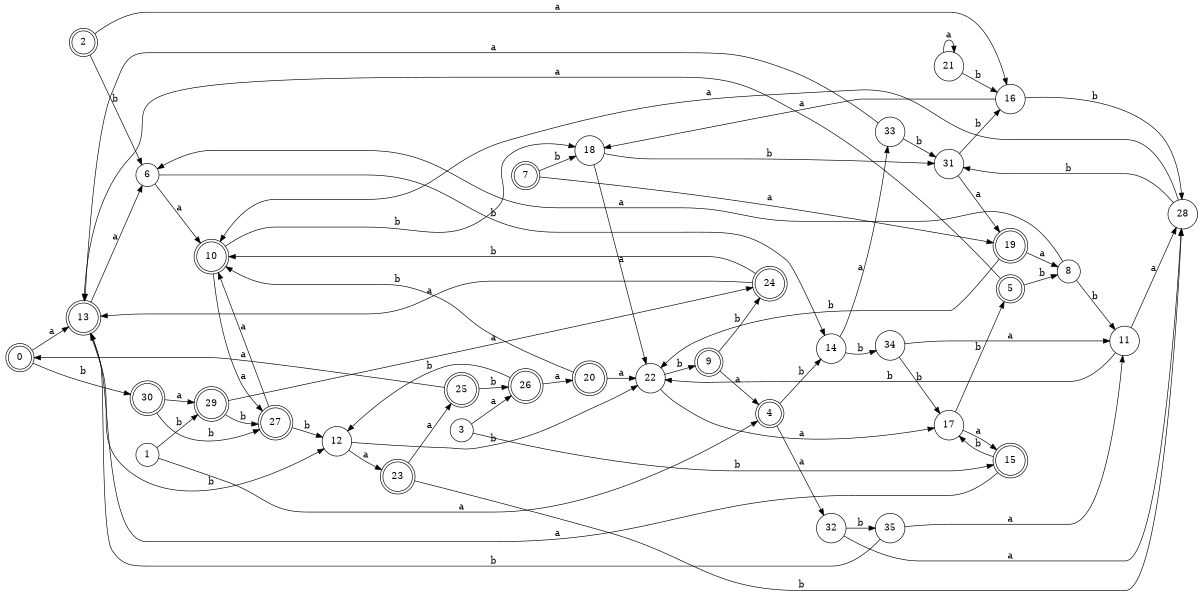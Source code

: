 digraph n29_3 {
__start0 [label="" shape="none"];

rankdir=LR;
size="8,5";

s0 [style="rounded,filled", color="black", fillcolor="white" shape="doublecircle", label="0"];
s1 [style="filled", color="black", fillcolor="white" shape="circle", label="1"];
s2 [style="rounded,filled", color="black", fillcolor="white" shape="doublecircle", label="2"];
s3 [style="filled", color="black", fillcolor="white" shape="circle", label="3"];
s4 [style="rounded,filled", color="black", fillcolor="white" shape="doublecircle", label="4"];
s5 [style="rounded,filled", color="black", fillcolor="white" shape="doublecircle", label="5"];
s6 [style="filled", color="black", fillcolor="white" shape="circle", label="6"];
s7 [style="rounded,filled", color="black", fillcolor="white" shape="doublecircle", label="7"];
s8 [style="filled", color="black", fillcolor="white" shape="circle", label="8"];
s9 [style="rounded,filled", color="black", fillcolor="white" shape="doublecircle", label="9"];
s10 [style="rounded,filled", color="black", fillcolor="white" shape="doublecircle", label="10"];
s11 [style="filled", color="black", fillcolor="white" shape="circle", label="11"];
s12 [style="filled", color="black", fillcolor="white" shape="circle", label="12"];
s13 [style="rounded,filled", color="black", fillcolor="white" shape="doublecircle", label="13"];
s14 [style="filled", color="black", fillcolor="white" shape="circle", label="14"];
s15 [style="rounded,filled", color="black", fillcolor="white" shape="doublecircle", label="15"];
s16 [style="filled", color="black", fillcolor="white" shape="circle", label="16"];
s17 [style="filled", color="black", fillcolor="white" shape="circle", label="17"];
s18 [style="filled", color="black", fillcolor="white" shape="circle", label="18"];
s19 [style="rounded,filled", color="black", fillcolor="white" shape="doublecircle", label="19"];
s20 [style="rounded,filled", color="black", fillcolor="white" shape="doublecircle", label="20"];
s21 [style="filled", color="black", fillcolor="white" shape="circle", label="21"];
s22 [style="filled", color="black", fillcolor="white" shape="circle", label="22"];
s23 [style="rounded,filled", color="black", fillcolor="white" shape="doublecircle", label="23"];
s24 [style="rounded,filled", color="black", fillcolor="white" shape="doublecircle", label="24"];
s25 [style="rounded,filled", color="black", fillcolor="white" shape="doublecircle", label="25"];
s26 [style="rounded,filled", color="black", fillcolor="white" shape="doublecircle", label="26"];
s27 [style="rounded,filled", color="black", fillcolor="white" shape="doublecircle", label="27"];
s28 [style="filled", color="black", fillcolor="white" shape="circle", label="28"];
s29 [style="rounded,filled", color="black", fillcolor="white" shape="doublecircle", label="29"];
s30 [style="rounded,filled", color="black", fillcolor="white" shape="doublecircle", label="30"];
s31 [style="filled", color="black", fillcolor="white" shape="circle", label="31"];
s32 [style="filled", color="black", fillcolor="white" shape="circle", label="32"];
s33 [style="filled", color="black", fillcolor="white" shape="circle", label="33"];
s34 [style="filled", color="black", fillcolor="white" shape="circle", label="34"];
s35 [style="filled", color="black", fillcolor="white" shape="circle", label="35"];
s0 -> s13 [label="a"];
s0 -> s30 [label="b"];
s1 -> s4 [label="a"];
s1 -> s29 [label="b"];
s2 -> s16 [label="a"];
s2 -> s6 [label="b"];
s3 -> s26 [label="a"];
s3 -> s15 [label="b"];
s4 -> s32 [label="a"];
s4 -> s14 [label="b"];
s5 -> s13 [label="a"];
s5 -> s8 [label="b"];
s6 -> s10 [label="a"];
s6 -> s14 [label="b"];
s7 -> s19 [label="a"];
s7 -> s18 [label="b"];
s8 -> s6 [label="a"];
s8 -> s11 [label="b"];
s9 -> s4 [label="a"];
s9 -> s24 [label="b"];
s10 -> s27 [label="a"];
s10 -> s18 [label="b"];
s11 -> s28 [label="a"];
s11 -> s22 [label="b"];
s12 -> s23 [label="a"];
s12 -> s22 [label="b"];
s13 -> s6 [label="a"];
s13 -> s12 [label="b"];
s14 -> s33 [label="a"];
s14 -> s34 [label="b"];
s15 -> s13 [label="a"];
s15 -> s17 [label="b"];
s16 -> s18 [label="a"];
s16 -> s28 [label="b"];
s17 -> s15 [label="a"];
s17 -> s5 [label="b"];
s18 -> s22 [label="a"];
s18 -> s31 [label="b"];
s19 -> s8 [label="a"];
s19 -> s22 [label="b"];
s20 -> s22 [label="a"];
s20 -> s10 [label="b"];
s21 -> s21 [label="a"];
s21 -> s16 [label="b"];
s22 -> s17 [label="a"];
s22 -> s9 [label="b"];
s23 -> s25 [label="a"];
s23 -> s28 [label="b"];
s24 -> s13 [label="a"];
s24 -> s10 [label="b"];
s25 -> s0 [label="a"];
s25 -> s26 [label="b"];
s26 -> s20 [label="a"];
s26 -> s12 [label="b"];
s27 -> s10 [label="a"];
s27 -> s12 [label="b"];
s28 -> s10 [label="a"];
s28 -> s31 [label="b"];
s29 -> s24 [label="a"];
s29 -> s27 [label="b"];
s30 -> s29 [label="a"];
s30 -> s27 [label="b"];
s31 -> s19 [label="a"];
s31 -> s16 [label="b"];
s32 -> s28 [label="a"];
s32 -> s35 [label="b"];
s33 -> s13 [label="a"];
s33 -> s31 [label="b"];
s34 -> s11 [label="a"];
s34 -> s17 [label="b"];
s35 -> s11 [label="a"];
s35 -> s13 [label="b"];

}